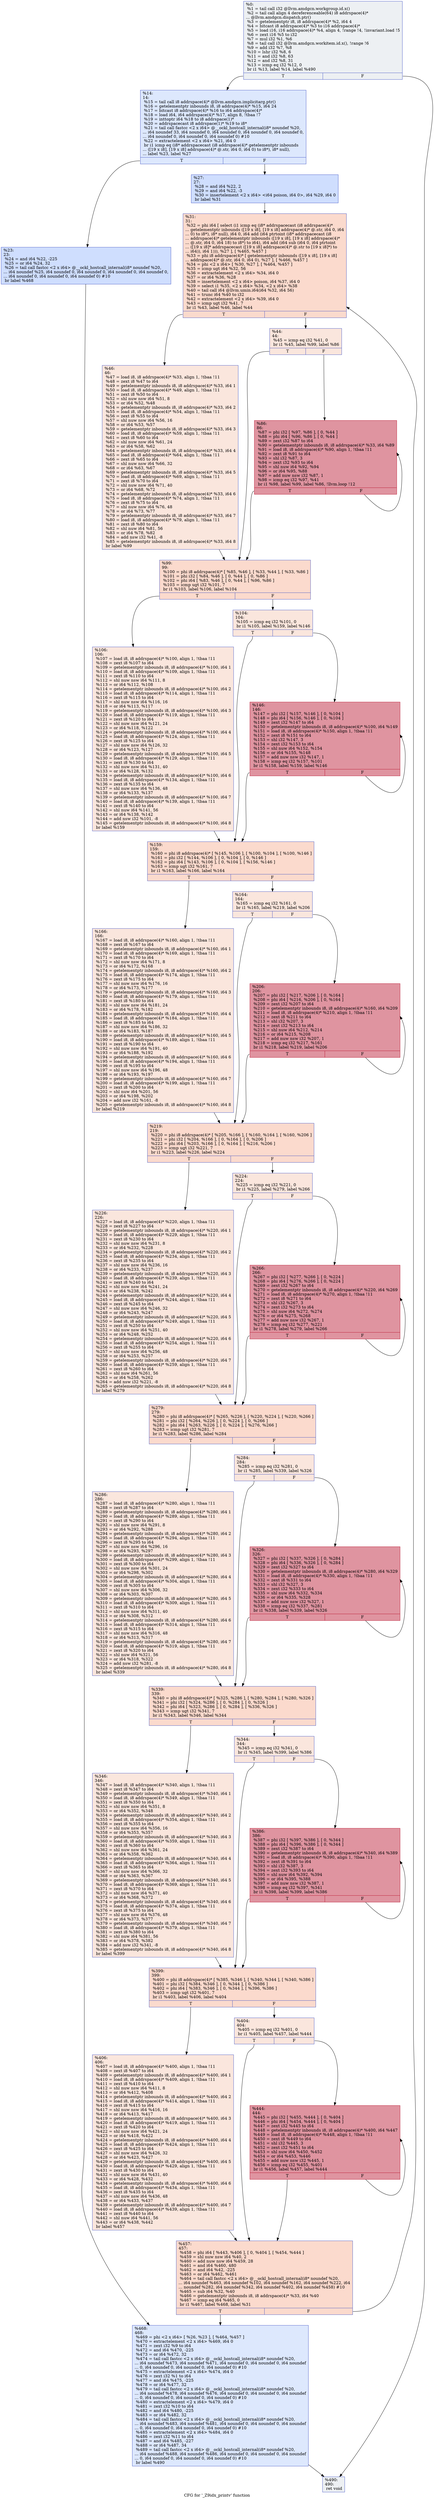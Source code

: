 digraph "CFG for '_Z9idx_printv' function" {
	label="CFG for '_Z9idx_printv' function";

	Node0x5e42050 [shape=record,color="#3d50c3ff", style=filled, fillcolor="#d6dce470",label="{%0:\l  %1 = tail call i32 @llvm.amdgcn.workgroup.id.x()\l  %2 = tail call align 4 dereferenceable(64) i8 addrspace(4)*\l... @llvm.amdgcn.dispatch.ptr()\l  %3 = getelementptr i8, i8 addrspace(4)* %2, i64 4\l  %4 = bitcast i8 addrspace(4)* %3 to i16 addrspace(4)*\l  %5 = load i16, i16 addrspace(4)* %4, align 4, !range !4, !invariant.load !5\l  %6 = zext i16 %5 to i32\l  %7 = mul i32 %1, %6\l  %8 = tail call i32 @llvm.amdgcn.workitem.id.x(), !range !6\l  %9 = add i32 %7, %8\l  %10 = lshr i32 %8, 6\l  %11 = and i32 %8, 63\l  %12 = and i32 %8, 31\l  %13 = icmp eq i32 %12, 0\l  br i1 %13, label %14, label %490\l|{<s0>T|<s1>F}}"];
	Node0x5e42050:s0 -> Node0x5e42c40;
	Node0x5e42050:s1 -> Node0x5e44280;
	Node0x5e42c40 [shape=record,color="#3d50c3ff", style=filled, fillcolor="#b2ccfb70",label="{%14:\l14:                                               \l  %15 = tail call i8 addrspace(4)* @llvm.amdgcn.implicitarg.ptr()\l  %16 = getelementptr inbounds i8, i8 addrspace(4)* %15, i64 24\l  %17 = bitcast i8 addrspace(4)* %16 to i64 addrspace(4)*\l  %18 = load i64, i64 addrspace(4)* %17, align 8, !tbaa !7\l  %19 = inttoptr i64 %18 to i8 addrspace(1)*\l  %20 = addrspacecast i8 addrspace(1)* %19 to i8*\l  %21 = tail call fastcc \<2 x i64\> @__ockl_hostcall_internal(i8* noundef %20,\l... i64 noundef 33, i64 noundef 0, i64 noundef 0, i64 noundef 0, i64 noundef 0,\l... i64 noundef 0, i64 noundef 0, i64 noundef 0) #10\l  %22 = extractelement \<2 x i64\> %21, i64 0\l  br i1 icmp eq (i8* addrspacecast (i8 addrspace(4)* getelementptr inbounds\l... ([19 x i8], [19 x i8] addrspace(4)* @.str, i64 0, i64 0) to i8*), i8* null),\l... label %23, label %27\l|{<s0>T|<s1>F}}"];
	Node0x5e42c40:s0 -> Node0x5e45280;
	Node0x5e42c40:s1 -> Node0x5e45c70;
	Node0x5e45280 [shape=record,color="#3d50c3ff", style=filled, fillcolor="#93b5fe70",label="{%23:\l23:                                               \l  %24 = and i64 %22, -225\l  %25 = or i64 %24, 32\l  %26 = tail call fastcc \<2 x i64\> @__ockl_hostcall_internal(i8* noundef %20,\l... i64 noundef %25, i64 noundef 0, i64 noundef 0, i64 noundef 0, i64 noundef 0,\l... i64 noundef 0, i64 noundef 0, i64 noundef 0) #10\l  br label %468\l}"];
	Node0x5e45280 -> Node0x5e45f30;
	Node0x5e45c70 [shape=record,color="#3d50c3ff", style=filled, fillcolor="#93b5fe70",label="{%27:\l27:                                               \l  %28 = and i64 %22, 2\l  %29 = and i64 %22, -3\l  %30 = insertelement \<2 x i64\> \<i64 poison, i64 0\>, i64 %29, i64 0\l  br label %31\l}"];
	Node0x5e45c70 -> Node0x5e46ad0;
	Node0x5e46ad0 [shape=record,color="#3d50c3ff", style=filled, fillcolor="#f7ac8e70",label="{%31:\l31:                                               \l  %32 = phi i64 [ select (i1 icmp eq (i8* addrspacecast (i8 addrspace(4)*\l... getelementptr inbounds ([19 x i8], [19 x i8] addrspace(4)* @.str, i64 0, i64\l... 0) to i8*), i8* null), i64 0, i64 add (i64 ptrtoint (i8* addrspacecast (i8\l... addrspace(4)* getelementptr inbounds ([19 x i8], [19 x i8] addrspace(4)*\l... @.str, i64 0, i64 18) to i8*) to i64), i64 add (i64 sub (i64 0, i64 ptrtoint\l... ([19 x i8]* addrspacecast ([19 x i8] addrspace(4)* @.str to [19 x i8]*) to\l... i64)), i64 1))), %27 ], [ %465, %457 ]\l  %33 = phi i8 addrspace(4)* [ getelementptr inbounds ([19 x i8], [19 x i8]\l... addrspace(4)* @.str, i64 0, i64 0), %27 ], [ %466, %457 ]\l  %34 = phi \<2 x i64\> [ %30, %27 ], [ %464, %457 ]\l  %35 = icmp ugt i64 %32, 56\l  %36 = extractelement \<2 x i64\> %34, i64 0\l  %37 = or i64 %36, %28\l  %38 = insertelement \<2 x i64\> poison, i64 %37, i64 0\l  %39 = select i1 %35, \<2 x i64\> %34, \<2 x i64\> %38\l  %40 = tail call i64 @llvm.umin.i64(i64 %32, i64 56)\l  %41 = trunc i64 %40 to i32\l  %42 = extractelement \<2 x i64\> %39, i64 0\l  %43 = icmp ugt i32 %41, 7\l  br i1 %43, label %46, label %44\l|{<s0>T|<s1>F}}"];
	Node0x5e46ad0:s0 -> Node0x5e47b40;
	Node0x5e46ad0:s1 -> Node0x5e47bd0;
	Node0x5e47bd0 [shape=record,color="#3d50c3ff", style=filled, fillcolor="#f3c7b170",label="{%44:\l44:                                               \l  %45 = icmp eq i32 %41, 0\l  br i1 %45, label %99, label %86\l|{<s0>T|<s1>F}}"];
	Node0x5e47bd0:s0 -> Node0x5e47da0;
	Node0x5e47bd0:s1 -> Node0x5e47df0;
	Node0x5e47b40 [shape=record,color="#3d50c3ff", style=filled, fillcolor="#f3c7b170",label="{%46:\l46:                                               \l  %47 = load i8, i8 addrspace(4)* %33, align 1, !tbaa !11\l  %48 = zext i8 %47 to i64\l  %49 = getelementptr inbounds i8, i8 addrspace(4)* %33, i64 1\l  %50 = load i8, i8 addrspace(4)* %49, align 1, !tbaa !11\l  %51 = zext i8 %50 to i64\l  %52 = shl nuw nsw i64 %51, 8\l  %53 = or i64 %52, %48\l  %54 = getelementptr inbounds i8, i8 addrspace(4)* %33, i64 2\l  %55 = load i8, i8 addrspace(4)* %54, align 1, !tbaa !11\l  %56 = zext i8 %55 to i64\l  %57 = shl nuw nsw i64 %56, 16\l  %58 = or i64 %53, %57\l  %59 = getelementptr inbounds i8, i8 addrspace(4)* %33, i64 3\l  %60 = load i8, i8 addrspace(4)* %59, align 1, !tbaa !11\l  %61 = zext i8 %60 to i64\l  %62 = shl nuw nsw i64 %61, 24\l  %63 = or i64 %58, %62\l  %64 = getelementptr inbounds i8, i8 addrspace(4)* %33, i64 4\l  %65 = load i8, i8 addrspace(4)* %64, align 1, !tbaa !11\l  %66 = zext i8 %65 to i64\l  %67 = shl nuw nsw i64 %66, 32\l  %68 = or i64 %63, %67\l  %69 = getelementptr inbounds i8, i8 addrspace(4)* %33, i64 5\l  %70 = load i8, i8 addrspace(4)* %69, align 1, !tbaa !11\l  %71 = zext i8 %70 to i64\l  %72 = shl nuw nsw i64 %71, 40\l  %73 = or i64 %68, %72\l  %74 = getelementptr inbounds i8, i8 addrspace(4)* %33, i64 6\l  %75 = load i8, i8 addrspace(4)* %74, align 1, !tbaa !11\l  %76 = zext i8 %75 to i64\l  %77 = shl nuw nsw i64 %76, 48\l  %78 = or i64 %73, %77\l  %79 = getelementptr inbounds i8, i8 addrspace(4)* %33, i64 7\l  %80 = load i8, i8 addrspace(4)* %79, align 1, !tbaa !11\l  %81 = zext i8 %80 to i64\l  %82 = shl nuw i64 %81, 56\l  %83 = or i64 %78, %82\l  %84 = add nsw i32 %41, -8\l  %85 = getelementptr inbounds i8, i8 addrspace(4)* %33, i64 8\l  br label %99\l}"];
	Node0x5e47b40 -> Node0x5e47da0;
	Node0x5e47df0 [shape=record,color="#b70d28ff", style=filled, fillcolor="#b70d2870",label="{%86:\l86:                                               \l  %87 = phi i32 [ %97, %86 ], [ 0, %44 ]\l  %88 = phi i64 [ %96, %86 ], [ 0, %44 ]\l  %89 = zext i32 %87 to i64\l  %90 = getelementptr inbounds i8, i8 addrspace(4)* %33, i64 %89\l  %91 = load i8, i8 addrspace(4)* %90, align 1, !tbaa !11\l  %92 = zext i8 %91 to i64\l  %93 = shl i32 %87, 3\l  %94 = zext i32 %93 to i64\l  %95 = shl nuw i64 %92, %94\l  %96 = or i64 %95, %88\l  %97 = add nuw nsw i32 %87, 1\l  %98 = icmp eq i32 %97, %41\l  br i1 %98, label %99, label %86, !llvm.loop !12\l|{<s0>T|<s1>F}}"];
	Node0x5e47df0:s0 -> Node0x5e47da0;
	Node0x5e47df0:s1 -> Node0x5e47df0;
	Node0x5e47da0 [shape=record,color="#3d50c3ff", style=filled, fillcolor="#f7ac8e70",label="{%99:\l99:                                               \l  %100 = phi i8 addrspace(4)* [ %85, %46 ], [ %33, %44 ], [ %33, %86 ]\l  %101 = phi i32 [ %84, %46 ], [ 0, %44 ], [ 0, %86 ]\l  %102 = phi i64 [ %83, %46 ], [ 0, %44 ], [ %96, %86 ]\l  %103 = icmp ugt i32 %101, 7\l  br i1 %103, label %106, label %104\l|{<s0>T|<s1>F}}"];
	Node0x5e47da0:s0 -> Node0x5e4aae0;
	Node0x5e47da0:s1 -> Node0x5e4ab30;
	Node0x5e4ab30 [shape=record,color="#3d50c3ff", style=filled, fillcolor="#f3c7b170",label="{%104:\l104:                                              \l  %105 = icmp eq i32 %101, 0\l  br i1 %105, label %159, label %146\l|{<s0>T|<s1>F}}"];
	Node0x5e4ab30:s0 -> Node0x5e4ad00;
	Node0x5e4ab30:s1 -> Node0x5e4ad50;
	Node0x5e4aae0 [shape=record,color="#3d50c3ff", style=filled, fillcolor="#f3c7b170",label="{%106:\l106:                                              \l  %107 = load i8, i8 addrspace(4)* %100, align 1, !tbaa !11\l  %108 = zext i8 %107 to i64\l  %109 = getelementptr inbounds i8, i8 addrspace(4)* %100, i64 1\l  %110 = load i8, i8 addrspace(4)* %109, align 1, !tbaa !11\l  %111 = zext i8 %110 to i64\l  %112 = shl nuw nsw i64 %111, 8\l  %113 = or i64 %112, %108\l  %114 = getelementptr inbounds i8, i8 addrspace(4)* %100, i64 2\l  %115 = load i8, i8 addrspace(4)* %114, align 1, !tbaa !11\l  %116 = zext i8 %115 to i64\l  %117 = shl nuw nsw i64 %116, 16\l  %118 = or i64 %113, %117\l  %119 = getelementptr inbounds i8, i8 addrspace(4)* %100, i64 3\l  %120 = load i8, i8 addrspace(4)* %119, align 1, !tbaa !11\l  %121 = zext i8 %120 to i64\l  %122 = shl nuw nsw i64 %121, 24\l  %123 = or i64 %118, %122\l  %124 = getelementptr inbounds i8, i8 addrspace(4)* %100, i64 4\l  %125 = load i8, i8 addrspace(4)* %124, align 1, !tbaa !11\l  %126 = zext i8 %125 to i64\l  %127 = shl nuw nsw i64 %126, 32\l  %128 = or i64 %123, %127\l  %129 = getelementptr inbounds i8, i8 addrspace(4)* %100, i64 5\l  %130 = load i8, i8 addrspace(4)* %129, align 1, !tbaa !11\l  %131 = zext i8 %130 to i64\l  %132 = shl nuw nsw i64 %131, 40\l  %133 = or i64 %128, %132\l  %134 = getelementptr inbounds i8, i8 addrspace(4)* %100, i64 6\l  %135 = load i8, i8 addrspace(4)* %134, align 1, !tbaa !11\l  %136 = zext i8 %135 to i64\l  %137 = shl nuw nsw i64 %136, 48\l  %138 = or i64 %133, %137\l  %139 = getelementptr inbounds i8, i8 addrspace(4)* %100, i64 7\l  %140 = load i8, i8 addrspace(4)* %139, align 1, !tbaa !11\l  %141 = zext i8 %140 to i64\l  %142 = shl nuw i64 %141, 56\l  %143 = or i64 %138, %142\l  %144 = add nsw i32 %101, -8\l  %145 = getelementptr inbounds i8, i8 addrspace(4)* %100, i64 8\l  br label %159\l}"];
	Node0x5e4aae0 -> Node0x5e4ad00;
	Node0x5e4ad50 [shape=record,color="#b70d28ff", style=filled, fillcolor="#b70d2870",label="{%146:\l146:                                              \l  %147 = phi i32 [ %157, %146 ], [ 0, %104 ]\l  %148 = phi i64 [ %156, %146 ], [ 0, %104 ]\l  %149 = zext i32 %147 to i64\l  %150 = getelementptr inbounds i8, i8 addrspace(4)* %100, i64 %149\l  %151 = load i8, i8 addrspace(4)* %150, align 1, !tbaa !11\l  %152 = zext i8 %151 to i64\l  %153 = shl i32 %147, 3\l  %154 = zext i32 %153 to i64\l  %155 = shl nuw i64 %152, %154\l  %156 = or i64 %155, %148\l  %157 = add nuw nsw i32 %147, 1\l  %158 = icmp eq i32 %157, %101\l  br i1 %158, label %159, label %146\l|{<s0>T|<s1>F}}"];
	Node0x5e4ad50:s0 -> Node0x5e4ad00;
	Node0x5e4ad50:s1 -> Node0x5e4ad50;
	Node0x5e4ad00 [shape=record,color="#3d50c3ff", style=filled, fillcolor="#f7ac8e70",label="{%159:\l159:                                              \l  %160 = phi i8 addrspace(4)* [ %145, %106 ], [ %100, %104 ], [ %100, %146 ]\l  %161 = phi i32 [ %144, %106 ], [ 0, %104 ], [ 0, %146 ]\l  %162 = phi i64 [ %143, %106 ], [ 0, %104 ], [ %156, %146 ]\l  %163 = icmp ugt i32 %161, 7\l  br i1 %163, label %166, label %164\l|{<s0>T|<s1>F}}"];
	Node0x5e4ad00:s0 -> Node0x5e4d230;
	Node0x5e4ad00:s1 -> Node0x5e4d280;
	Node0x5e4d280 [shape=record,color="#3d50c3ff", style=filled, fillcolor="#f3c7b170",label="{%164:\l164:                                              \l  %165 = icmp eq i32 %161, 0\l  br i1 %165, label %219, label %206\l|{<s0>T|<s1>F}}"];
	Node0x5e4d280:s0 -> Node0x5e4d410;
	Node0x5e4d280:s1 -> Node0x5e4d460;
	Node0x5e4d230 [shape=record,color="#3d50c3ff", style=filled, fillcolor="#f3c7b170",label="{%166:\l166:                                              \l  %167 = load i8, i8 addrspace(4)* %160, align 1, !tbaa !11\l  %168 = zext i8 %167 to i64\l  %169 = getelementptr inbounds i8, i8 addrspace(4)* %160, i64 1\l  %170 = load i8, i8 addrspace(4)* %169, align 1, !tbaa !11\l  %171 = zext i8 %170 to i64\l  %172 = shl nuw nsw i64 %171, 8\l  %173 = or i64 %172, %168\l  %174 = getelementptr inbounds i8, i8 addrspace(4)* %160, i64 2\l  %175 = load i8, i8 addrspace(4)* %174, align 1, !tbaa !11\l  %176 = zext i8 %175 to i64\l  %177 = shl nuw nsw i64 %176, 16\l  %178 = or i64 %173, %177\l  %179 = getelementptr inbounds i8, i8 addrspace(4)* %160, i64 3\l  %180 = load i8, i8 addrspace(4)* %179, align 1, !tbaa !11\l  %181 = zext i8 %180 to i64\l  %182 = shl nuw nsw i64 %181, 24\l  %183 = or i64 %178, %182\l  %184 = getelementptr inbounds i8, i8 addrspace(4)* %160, i64 4\l  %185 = load i8, i8 addrspace(4)* %184, align 1, !tbaa !11\l  %186 = zext i8 %185 to i64\l  %187 = shl nuw nsw i64 %186, 32\l  %188 = or i64 %183, %187\l  %189 = getelementptr inbounds i8, i8 addrspace(4)* %160, i64 5\l  %190 = load i8, i8 addrspace(4)* %189, align 1, !tbaa !11\l  %191 = zext i8 %190 to i64\l  %192 = shl nuw nsw i64 %191, 40\l  %193 = or i64 %188, %192\l  %194 = getelementptr inbounds i8, i8 addrspace(4)* %160, i64 6\l  %195 = load i8, i8 addrspace(4)* %194, align 1, !tbaa !11\l  %196 = zext i8 %195 to i64\l  %197 = shl nuw nsw i64 %196, 48\l  %198 = or i64 %193, %197\l  %199 = getelementptr inbounds i8, i8 addrspace(4)* %160, i64 7\l  %200 = load i8, i8 addrspace(4)* %199, align 1, !tbaa !11\l  %201 = zext i8 %200 to i64\l  %202 = shl nuw i64 %201, 56\l  %203 = or i64 %198, %202\l  %204 = add nsw i32 %161, -8\l  %205 = getelementptr inbounds i8, i8 addrspace(4)* %160, i64 8\l  br label %219\l}"];
	Node0x5e4d230 -> Node0x5e4d410;
	Node0x5e4d460 [shape=record,color="#b70d28ff", style=filled, fillcolor="#b70d2870",label="{%206:\l206:                                              \l  %207 = phi i32 [ %217, %206 ], [ 0, %164 ]\l  %208 = phi i64 [ %216, %206 ], [ 0, %164 ]\l  %209 = zext i32 %207 to i64\l  %210 = getelementptr inbounds i8, i8 addrspace(4)* %160, i64 %209\l  %211 = load i8, i8 addrspace(4)* %210, align 1, !tbaa !11\l  %212 = zext i8 %211 to i64\l  %213 = shl i32 %207, 3\l  %214 = zext i32 %213 to i64\l  %215 = shl nuw i64 %212, %214\l  %216 = or i64 %215, %208\l  %217 = add nuw nsw i32 %207, 1\l  %218 = icmp eq i32 %217, %161\l  br i1 %218, label %219, label %206\l|{<s0>T|<s1>F}}"];
	Node0x5e4d460:s0 -> Node0x5e4d410;
	Node0x5e4d460:s1 -> Node0x5e4d460;
	Node0x5e4d410 [shape=record,color="#3d50c3ff", style=filled, fillcolor="#f7ac8e70",label="{%219:\l219:                                              \l  %220 = phi i8 addrspace(4)* [ %205, %166 ], [ %160, %164 ], [ %160, %206 ]\l  %221 = phi i32 [ %204, %166 ], [ 0, %164 ], [ 0, %206 ]\l  %222 = phi i64 [ %203, %166 ], [ 0, %164 ], [ %216, %206 ]\l  %223 = icmp ugt i32 %221, 7\l  br i1 %223, label %226, label %224\l|{<s0>T|<s1>F}}"];
	Node0x5e4d410:s0 -> Node0x5e4f4b0;
	Node0x5e4d410:s1 -> Node0x5e4f500;
	Node0x5e4f500 [shape=record,color="#3d50c3ff", style=filled, fillcolor="#f3c7b170",label="{%224:\l224:                                              \l  %225 = icmp eq i32 %221, 0\l  br i1 %225, label %279, label %266\l|{<s0>T|<s1>F}}"];
	Node0x5e4f500:s0 -> Node0x5e4f690;
	Node0x5e4f500:s1 -> Node0x5e4f6e0;
	Node0x5e4f4b0 [shape=record,color="#3d50c3ff", style=filled, fillcolor="#f3c7b170",label="{%226:\l226:                                              \l  %227 = load i8, i8 addrspace(4)* %220, align 1, !tbaa !11\l  %228 = zext i8 %227 to i64\l  %229 = getelementptr inbounds i8, i8 addrspace(4)* %220, i64 1\l  %230 = load i8, i8 addrspace(4)* %229, align 1, !tbaa !11\l  %231 = zext i8 %230 to i64\l  %232 = shl nuw nsw i64 %231, 8\l  %233 = or i64 %232, %228\l  %234 = getelementptr inbounds i8, i8 addrspace(4)* %220, i64 2\l  %235 = load i8, i8 addrspace(4)* %234, align 1, !tbaa !11\l  %236 = zext i8 %235 to i64\l  %237 = shl nuw nsw i64 %236, 16\l  %238 = or i64 %233, %237\l  %239 = getelementptr inbounds i8, i8 addrspace(4)* %220, i64 3\l  %240 = load i8, i8 addrspace(4)* %239, align 1, !tbaa !11\l  %241 = zext i8 %240 to i64\l  %242 = shl nuw nsw i64 %241, 24\l  %243 = or i64 %238, %242\l  %244 = getelementptr inbounds i8, i8 addrspace(4)* %220, i64 4\l  %245 = load i8, i8 addrspace(4)* %244, align 1, !tbaa !11\l  %246 = zext i8 %245 to i64\l  %247 = shl nuw nsw i64 %246, 32\l  %248 = or i64 %243, %247\l  %249 = getelementptr inbounds i8, i8 addrspace(4)* %220, i64 5\l  %250 = load i8, i8 addrspace(4)* %249, align 1, !tbaa !11\l  %251 = zext i8 %250 to i64\l  %252 = shl nuw nsw i64 %251, 40\l  %253 = or i64 %248, %252\l  %254 = getelementptr inbounds i8, i8 addrspace(4)* %220, i64 6\l  %255 = load i8, i8 addrspace(4)* %254, align 1, !tbaa !11\l  %256 = zext i8 %255 to i64\l  %257 = shl nuw nsw i64 %256, 48\l  %258 = or i64 %253, %257\l  %259 = getelementptr inbounds i8, i8 addrspace(4)* %220, i64 7\l  %260 = load i8, i8 addrspace(4)* %259, align 1, !tbaa !11\l  %261 = zext i8 %260 to i64\l  %262 = shl nuw i64 %261, 56\l  %263 = or i64 %258, %262\l  %264 = add nsw i32 %221, -8\l  %265 = getelementptr inbounds i8, i8 addrspace(4)* %220, i64 8\l  br label %279\l}"];
	Node0x5e4f4b0 -> Node0x5e4f690;
	Node0x5e4f6e0 [shape=record,color="#b70d28ff", style=filled, fillcolor="#b70d2870",label="{%266:\l266:                                              \l  %267 = phi i32 [ %277, %266 ], [ 0, %224 ]\l  %268 = phi i64 [ %276, %266 ], [ 0, %224 ]\l  %269 = zext i32 %267 to i64\l  %270 = getelementptr inbounds i8, i8 addrspace(4)* %220, i64 %269\l  %271 = load i8, i8 addrspace(4)* %270, align 1, !tbaa !11\l  %272 = zext i8 %271 to i64\l  %273 = shl i32 %267, 3\l  %274 = zext i32 %273 to i64\l  %275 = shl nuw i64 %272, %274\l  %276 = or i64 %275, %268\l  %277 = add nuw nsw i32 %267, 1\l  %278 = icmp eq i32 %277, %221\l  br i1 %278, label %279, label %266\l|{<s0>T|<s1>F}}"];
	Node0x5e4f6e0:s0 -> Node0x5e4f690;
	Node0x5e4f6e0:s1 -> Node0x5e4f6e0;
	Node0x5e4f690 [shape=record,color="#3d50c3ff", style=filled, fillcolor="#f7ac8e70",label="{%279:\l279:                                              \l  %280 = phi i8 addrspace(4)* [ %265, %226 ], [ %220, %224 ], [ %220, %266 ]\l  %281 = phi i32 [ %264, %226 ], [ 0, %224 ], [ 0, %266 ]\l  %282 = phi i64 [ %263, %226 ], [ 0, %224 ], [ %276, %266 ]\l  %283 = icmp ugt i32 %281, 7\l  br i1 %283, label %286, label %284\l|{<s0>T|<s1>F}}"];
	Node0x5e4f690:s0 -> Node0x5e51f40;
	Node0x5e4f690:s1 -> Node0x5e51f90;
	Node0x5e51f90 [shape=record,color="#3d50c3ff", style=filled, fillcolor="#f3c7b170",label="{%284:\l284:                                              \l  %285 = icmp eq i32 %281, 0\l  br i1 %285, label %339, label %326\l|{<s0>T|<s1>F}}"];
	Node0x5e51f90:s0 -> Node0x5e52120;
	Node0x5e51f90:s1 -> Node0x5e52170;
	Node0x5e51f40 [shape=record,color="#3d50c3ff", style=filled, fillcolor="#f3c7b170",label="{%286:\l286:                                              \l  %287 = load i8, i8 addrspace(4)* %280, align 1, !tbaa !11\l  %288 = zext i8 %287 to i64\l  %289 = getelementptr inbounds i8, i8 addrspace(4)* %280, i64 1\l  %290 = load i8, i8 addrspace(4)* %289, align 1, !tbaa !11\l  %291 = zext i8 %290 to i64\l  %292 = shl nuw nsw i64 %291, 8\l  %293 = or i64 %292, %288\l  %294 = getelementptr inbounds i8, i8 addrspace(4)* %280, i64 2\l  %295 = load i8, i8 addrspace(4)* %294, align 1, !tbaa !11\l  %296 = zext i8 %295 to i64\l  %297 = shl nuw nsw i64 %296, 16\l  %298 = or i64 %293, %297\l  %299 = getelementptr inbounds i8, i8 addrspace(4)* %280, i64 3\l  %300 = load i8, i8 addrspace(4)* %299, align 1, !tbaa !11\l  %301 = zext i8 %300 to i64\l  %302 = shl nuw nsw i64 %301, 24\l  %303 = or i64 %298, %302\l  %304 = getelementptr inbounds i8, i8 addrspace(4)* %280, i64 4\l  %305 = load i8, i8 addrspace(4)* %304, align 1, !tbaa !11\l  %306 = zext i8 %305 to i64\l  %307 = shl nuw nsw i64 %306, 32\l  %308 = or i64 %303, %307\l  %309 = getelementptr inbounds i8, i8 addrspace(4)* %280, i64 5\l  %310 = load i8, i8 addrspace(4)* %309, align 1, !tbaa !11\l  %311 = zext i8 %310 to i64\l  %312 = shl nuw nsw i64 %311, 40\l  %313 = or i64 %308, %312\l  %314 = getelementptr inbounds i8, i8 addrspace(4)* %280, i64 6\l  %315 = load i8, i8 addrspace(4)* %314, align 1, !tbaa !11\l  %316 = zext i8 %315 to i64\l  %317 = shl nuw nsw i64 %316, 48\l  %318 = or i64 %313, %317\l  %319 = getelementptr inbounds i8, i8 addrspace(4)* %280, i64 7\l  %320 = load i8, i8 addrspace(4)* %319, align 1, !tbaa !11\l  %321 = zext i8 %320 to i64\l  %322 = shl nuw i64 %321, 56\l  %323 = or i64 %318, %322\l  %324 = add nsw i32 %281, -8\l  %325 = getelementptr inbounds i8, i8 addrspace(4)* %280, i64 8\l  br label %339\l}"];
	Node0x5e51f40 -> Node0x5e52120;
	Node0x5e52170 [shape=record,color="#b70d28ff", style=filled, fillcolor="#b70d2870",label="{%326:\l326:                                              \l  %327 = phi i32 [ %337, %326 ], [ 0, %284 ]\l  %328 = phi i64 [ %336, %326 ], [ 0, %284 ]\l  %329 = zext i32 %327 to i64\l  %330 = getelementptr inbounds i8, i8 addrspace(4)* %280, i64 %329\l  %331 = load i8, i8 addrspace(4)* %330, align 1, !tbaa !11\l  %332 = zext i8 %331 to i64\l  %333 = shl i32 %327, 3\l  %334 = zext i32 %333 to i64\l  %335 = shl nuw i64 %332, %334\l  %336 = or i64 %335, %328\l  %337 = add nuw nsw i32 %327, 1\l  %338 = icmp eq i32 %337, %281\l  br i1 %338, label %339, label %326\l|{<s0>T|<s1>F}}"];
	Node0x5e52170:s0 -> Node0x5e52120;
	Node0x5e52170:s1 -> Node0x5e52170;
	Node0x5e52120 [shape=record,color="#3d50c3ff", style=filled, fillcolor="#f7ac8e70",label="{%339:\l339:                                              \l  %340 = phi i8 addrspace(4)* [ %325, %286 ], [ %280, %284 ], [ %280, %326 ]\l  %341 = phi i32 [ %324, %286 ], [ 0, %284 ], [ 0, %326 ]\l  %342 = phi i64 [ %323, %286 ], [ 0, %284 ], [ %336, %326 ]\l  %343 = icmp ugt i32 %341, 7\l  br i1 %343, label %346, label %344\l|{<s0>T|<s1>F}}"];
	Node0x5e52120:s0 -> Node0x5e54b90;
	Node0x5e52120:s1 -> Node0x5e54be0;
	Node0x5e54be0 [shape=record,color="#3d50c3ff", style=filled, fillcolor="#f3c7b170",label="{%344:\l344:                                              \l  %345 = icmp eq i32 %341, 0\l  br i1 %345, label %399, label %386\l|{<s0>T|<s1>F}}"];
	Node0x5e54be0:s0 -> Node0x5e54d70;
	Node0x5e54be0:s1 -> Node0x5e54dc0;
	Node0x5e54b90 [shape=record,color="#3d50c3ff", style=filled, fillcolor="#f3c7b170",label="{%346:\l346:                                              \l  %347 = load i8, i8 addrspace(4)* %340, align 1, !tbaa !11\l  %348 = zext i8 %347 to i64\l  %349 = getelementptr inbounds i8, i8 addrspace(4)* %340, i64 1\l  %350 = load i8, i8 addrspace(4)* %349, align 1, !tbaa !11\l  %351 = zext i8 %350 to i64\l  %352 = shl nuw nsw i64 %351, 8\l  %353 = or i64 %352, %348\l  %354 = getelementptr inbounds i8, i8 addrspace(4)* %340, i64 2\l  %355 = load i8, i8 addrspace(4)* %354, align 1, !tbaa !11\l  %356 = zext i8 %355 to i64\l  %357 = shl nuw nsw i64 %356, 16\l  %358 = or i64 %353, %357\l  %359 = getelementptr inbounds i8, i8 addrspace(4)* %340, i64 3\l  %360 = load i8, i8 addrspace(4)* %359, align 1, !tbaa !11\l  %361 = zext i8 %360 to i64\l  %362 = shl nuw nsw i64 %361, 24\l  %363 = or i64 %358, %362\l  %364 = getelementptr inbounds i8, i8 addrspace(4)* %340, i64 4\l  %365 = load i8, i8 addrspace(4)* %364, align 1, !tbaa !11\l  %366 = zext i8 %365 to i64\l  %367 = shl nuw nsw i64 %366, 32\l  %368 = or i64 %363, %367\l  %369 = getelementptr inbounds i8, i8 addrspace(4)* %340, i64 5\l  %370 = load i8, i8 addrspace(4)* %369, align 1, !tbaa !11\l  %371 = zext i8 %370 to i64\l  %372 = shl nuw nsw i64 %371, 40\l  %373 = or i64 %368, %372\l  %374 = getelementptr inbounds i8, i8 addrspace(4)* %340, i64 6\l  %375 = load i8, i8 addrspace(4)* %374, align 1, !tbaa !11\l  %376 = zext i8 %375 to i64\l  %377 = shl nuw nsw i64 %376, 48\l  %378 = or i64 %373, %377\l  %379 = getelementptr inbounds i8, i8 addrspace(4)* %340, i64 7\l  %380 = load i8, i8 addrspace(4)* %379, align 1, !tbaa !11\l  %381 = zext i8 %380 to i64\l  %382 = shl nuw i64 %381, 56\l  %383 = or i64 %378, %382\l  %384 = add nsw i32 %341, -8\l  %385 = getelementptr inbounds i8, i8 addrspace(4)* %340, i64 8\l  br label %399\l}"];
	Node0x5e54b90 -> Node0x5e54d70;
	Node0x5e54dc0 [shape=record,color="#b70d28ff", style=filled, fillcolor="#b70d2870",label="{%386:\l386:                                              \l  %387 = phi i32 [ %397, %386 ], [ 0, %344 ]\l  %388 = phi i64 [ %396, %386 ], [ 0, %344 ]\l  %389 = zext i32 %387 to i64\l  %390 = getelementptr inbounds i8, i8 addrspace(4)* %340, i64 %389\l  %391 = load i8, i8 addrspace(4)* %390, align 1, !tbaa !11\l  %392 = zext i8 %391 to i64\l  %393 = shl i32 %387, 3\l  %394 = zext i32 %393 to i64\l  %395 = shl nuw i64 %392, %394\l  %396 = or i64 %395, %388\l  %397 = add nuw nsw i32 %387, 1\l  %398 = icmp eq i32 %397, %341\l  br i1 %398, label %399, label %386\l|{<s0>T|<s1>F}}"];
	Node0x5e54dc0:s0 -> Node0x5e54d70;
	Node0x5e54dc0:s1 -> Node0x5e54dc0;
	Node0x5e54d70 [shape=record,color="#3d50c3ff", style=filled, fillcolor="#f7ac8e70",label="{%399:\l399:                                              \l  %400 = phi i8 addrspace(4)* [ %385, %346 ], [ %340, %344 ], [ %340, %386 ]\l  %401 = phi i32 [ %384, %346 ], [ 0, %344 ], [ 0, %386 ]\l  %402 = phi i64 [ %383, %346 ], [ 0, %344 ], [ %396, %386 ]\l  %403 = icmp ugt i32 %401, 7\l  br i1 %403, label %406, label %404\l|{<s0>T|<s1>F}}"];
	Node0x5e54d70:s0 -> Node0x5e573f0;
	Node0x5e54d70:s1 -> Node0x5e57440;
	Node0x5e57440 [shape=record,color="#3d50c3ff", style=filled, fillcolor="#f3c7b170",label="{%404:\l404:                                              \l  %405 = icmp eq i32 %401, 0\l  br i1 %405, label %457, label %444\l|{<s0>T|<s1>F}}"];
	Node0x5e57440:s0 -> Node0x5e46f70;
	Node0x5e57440:s1 -> Node0x5e575d0;
	Node0x5e573f0 [shape=record,color="#3d50c3ff", style=filled, fillcolor="#f3c7b170",label="{%406:\l406:                                              \l  %407 = load i8, i8 addrspace(4)* %400, align 1, !tbaa !11\l  %408 = zext i8 %407 to i64\l  %409 = getelementptr inbounds i8, i8 addrspace(4)* %400, i64 1\l  %410 = load i8, i8 addrspace(4)* %409, align 1, !tbaa !11\l  %411 = zext i8 %410 to i64\l  %412 = shl nuw nsw i64 %411, 8\l  %413 = or i64 %412, %408\l  %414 = getelementptr inbounds i8, i8 addrspace(4)* %400, i64 2\l  %415 = load i8, i8 addrspace(4)* %414, align 1, !tbaa !11\l  %416 = zext i8 %415 to i64\l  %417 = shl nuw nsw i64 %416, 16\l  %418 = or i64 %413, %417\l  %419 = getelementptr inbounds i8, i8 addrspace(4)* %400, i64 3\l  %420 = load i8, i8 addrspace(4)* %419, align 1, !tbaa !11\l  %421 = zext i8 %420 to i64\l  %422 = shl nuw nsw i64 %421, 24\l  %423 = or i64 %418, %422\l  %424 = getelementptr inbounds i8, i8 addrspace(4)* %400, i64 4\l  %425 = load i8, i8 addrspace(4)* %424, align 1, !tbaa !11\l  %426 = zext i8 %425 to i64\l  %427 = shl nuw nsw i64 %426, 32\l  %428 = or i64 %423, %427\l  %429 = getelementptr inbounds i8, i8 addrspace(4)* %400, i64 5\l  %430 = load i8, i8 addrspace(4)* %429, align 1, !tbaa !11\l  %431 = zext i8 %430 to i64\l  %432 = shl nuw nsw i64 %431, 40\l  %433 = or i64 %428, %432\l  %434 = getelementptr inbounds i8, i8 addrspace(4)* %400, i64 6\l  %435 = load i8, i8 addrspace(4)* %434, align 1, !tbaa !11\l  %436 = zext i8 %435 to i64\l  %437 = shl nuw nsw i64 %436, 48\l  %438 = or i64 %433, %437\l  %439 = getelementptr inbounds i8, i8 addrspace(4)* %400, i64 7\l  %440 = load i8, i8 addrspace(4)* %439, align 1, !tbaa !11\l  %441 = zext i8 %440 to i64\l  %442 = shl nuw i64 %441, 56\l  %443 = or i64 %438, %442\l  br label %457\l}"];
	Node0x5e573f0 -> Node0x5e46f70;
	Node0x5e575d0 [shape=record,color="#b70d28ff", style=filled, fillcolor="#b70d2870",label="{%444:\l444:                                              \l  %445 = phi i32 [ %455, %444 ], [ 0, %404 ]\l  %446 = phi i64 [ %454, %444 ], [ 0, %404 ]\l  %447 = zext i32 %445 to i64\l  %448 = getelementptr inbounds i8, i8 addrspace(4)* %400, i64 %447\l  %449 = load i8, i8 addrspace(4)* %448, align 1, !tbaa !11\l  %450 = zext i8 %449 to i64\l  %451 = shl i32 %445, 3\l  %452 = zext i32 %451 to i64\l  %453 = shl nuw i64 %450, %452\l  %454 = or i64 %453, %446\l  %455 = add nuw nsw i32 %445, 1\l  %456 = icmp eq i32 %455, %401\l  br i1 %456, label %457, label %444\l|{<s0>T|<s1>F}}"];
	Node0x5e575d0:s0 -> Node0x5e46f70;
	Node0x5e575d0:s1 -> Node0x5e575d0;
	Node0x5e46f70 [shape=record,color="#3d50c3ff", style=filled, fillcolor="#f7ac8e70",label="{%457:\l457:                                              \l  %458 = phi i64 [ %443, %406 ], [ 0, %404 ], [ %454, %444 ]\l  %459 = shl nuw nsw i64 %40, 2\l  %460 = add nuw nsw i64 %459, 28\l  %461 = and i64 %460, 480\l  %462 = and i64 %42, -225\l  %463 = or i64 %462, %461\l  %464 = tail call fastcc \<2 x i64\> @__ockl_hostcall_internal(i8* noundef %20,\l... i64 noundef %463, i64 noundef %102, i64 noundef %162, i64 noundef %222, i64\l... noundef %282, i64 noundef %342, i64 noundef %402, i64 noundef %458) #10\l  %465 = sub i64 %32, %40\l  %466 = getelementptr inbounds i8, i8 addrspace(4)* %33, i64 %40\l  %467 = icmp eq i64 %465, 0\l  br i1 %467, label %468, label %31\l|{<s0>T|<s1>F}}"];
	Node0x5e46f70:s0 -> Node0x5e45f30;
	Node0x5e46f70:s1 -> Node0x5e46ad0;
	Node0x5e45f30 [shape=record,color="#3d50c3ff", style=filled, fillcolor="#b2ccfb70",label="{%468:\l468:                                              \l  %469 = phi \<2 x i64\> [ %26, %23 ], [ %464, %457 ]\l  %470 = extractelement \<2 x i64\> %469, i64 0\l  %471 = zext i32 %9 to i64\l  %472 = and i64 %470, -225\l  %473 = or i64 %472, 32\l  %474 = tail call fastcc \<2 x i64\> @__ockl_hostcall_internal(i8* noundef %20,\l... i64 noundef %473, i64 noundef %471, i64 noundef 0, i64 noundef 0, i64 noundef\l... 0, i64 noundef 0, i64 noundef 0, i64 noundef 0) #10\l  %475 = extractelement \<2 x i64\> %474, i64 0\l  %476 = zext i32 %1 to i64\l  %477 = and i64 %475, -225\l  %478 = or i64 %477, 32\l  %479 = tail call fastcc \<2 x i64\> @__ockl_hostcall_internal(i8* noundef %20,\l... i64 noundef %478, i64 noundef %476, i64 noundef 0, i64 noundef 0, i64 noundef\l... 0, i64 noundef 0, i64 noundef 0, i64 noundef 0) #10\l  %480 = extractelement \<2 x i64\> %479, i64 0\l  %481 = zext i32 %10 to i64\l  %482 = and i64 %480, -225\l  %483 = or i64 %482, 32\l  %484 = tail call fastcc \<2 x i64\> @__ockl_hostcall_internal(i8* noundef %20,\l... i64 noundef %483, i64 noundef %481, i64 noundef 0, i64 noundef 0, i64 noundef\l... 0, i64 noundef 0, i64 noundef 0, i64 noundef 0) #10\l  %485 = extractelement \<2 x i64\> %484, i64 0\l  %486 = zext i32 %11 to i64\l  %487 = and i64 %485, -227\l  %488 = or i64 %487, 34\l  %489 = tail call fastcc \<2 x i64\> @__ockl_hostcall_internal(i8* noundef %20,\l... i64 noundef %488, i64 noundef %486, i64 noundef 0, i64 noundef 0, i64 noundef\l... 0, i64 noundef 0, i64 noundef 0, i64 noundef 0) #10\l  br label %490\l}"];
	Node0x5e45f30 -> Node0x5e44280;
	Node0x5e44280 [shape=record,color="#3d50c3ff", style=filled, fillcolor="#d6dce470",label="{%490:\l490:                                              \l  ret void\l}"];
}
